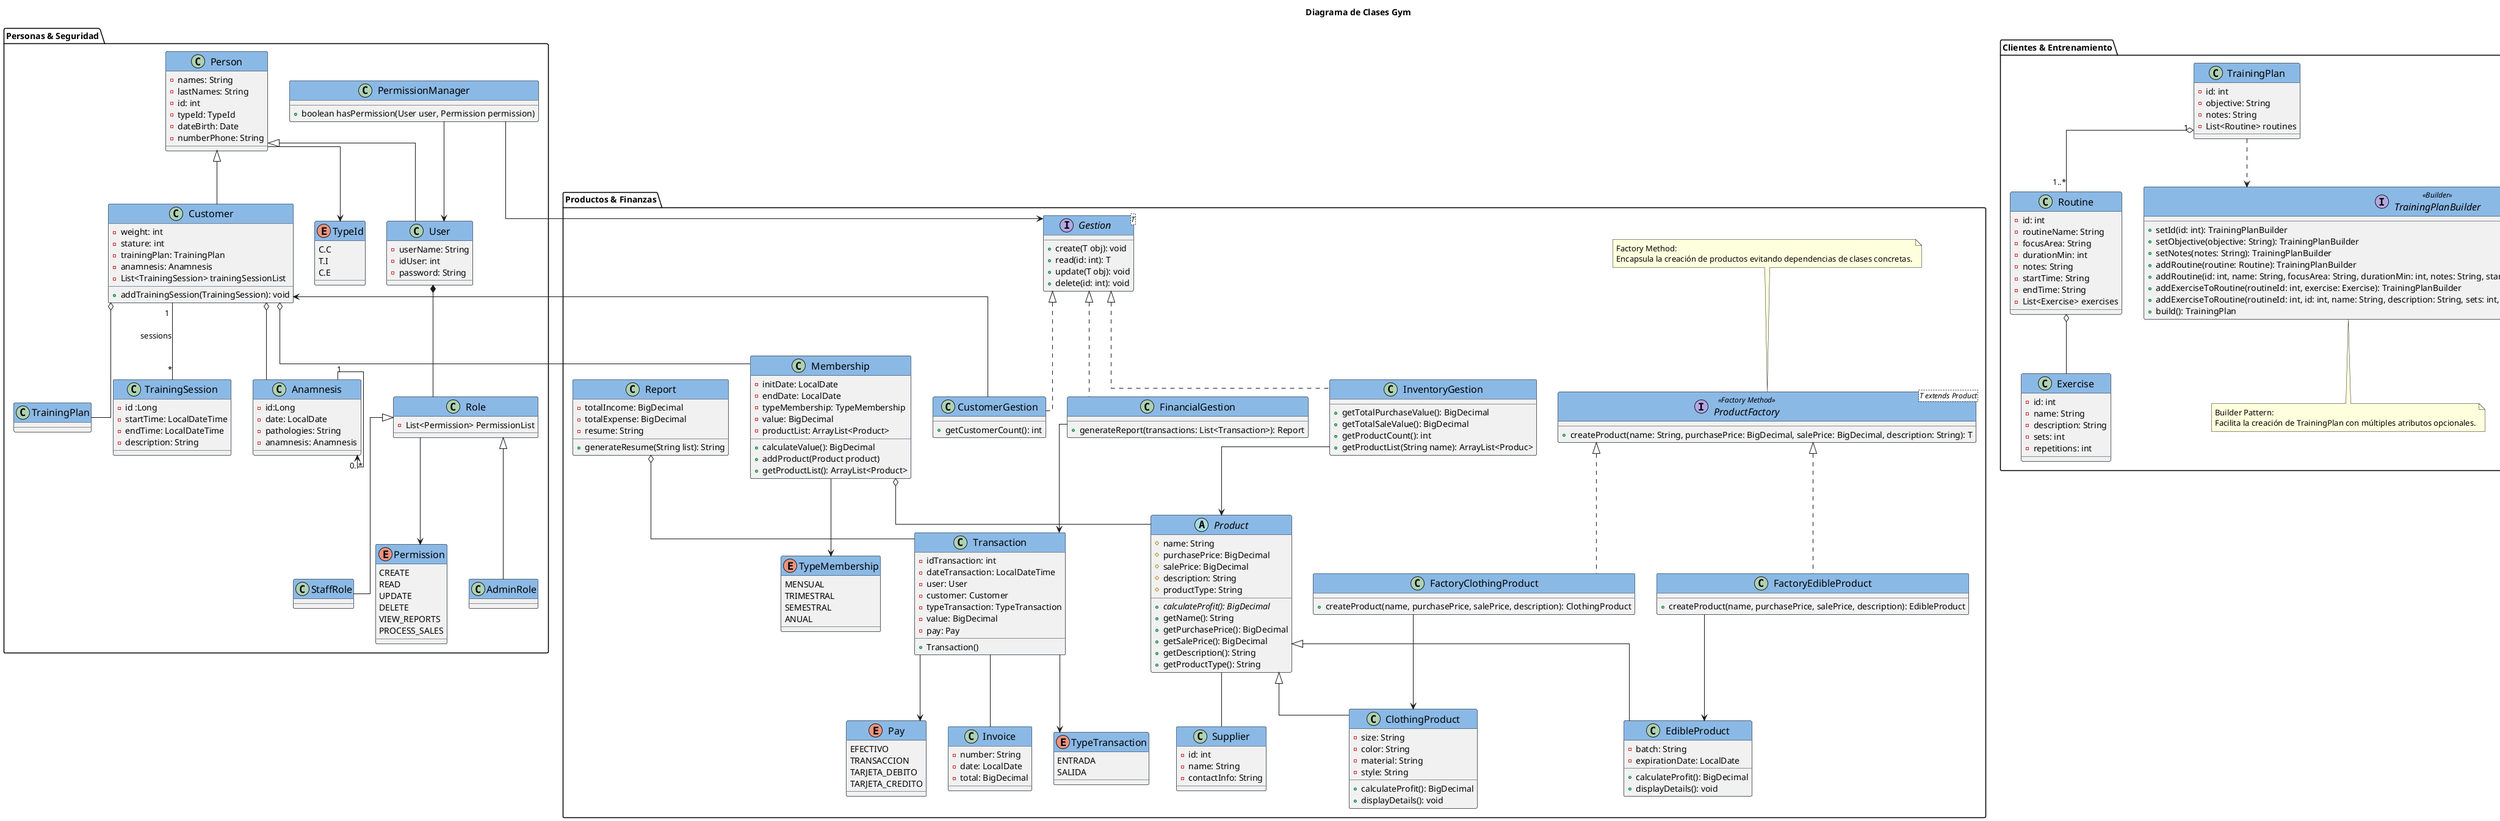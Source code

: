 @startuml Diagrama 
title Diagrama de Clases Gym

' ------ PAQUETE: Personas & Seguridad ----------
package "Personas & Seguridad" {
  class Person{
    - names: String
    - lastNames: String
    - id: int
    - typeId: TypeId
    - dateBirth: Date
    - numberPhone: String
  }

  enum TypeId{
    C.C
    T.I
    C.E
  }

  class Customer{
    - weight: int
    - stature: int
    - trainingPlan: TrainingPlan
    - anamnesis: Anamnesis
    - List<TrainingSession> trainingSessionList
    + addTrainingSession(TrainingSession): void
  }

  class User{
    - userName: String
    - idUser: int
    - password: String
  }

  class AdminRole{
  }

  class StaffRole{
  }

  class PermissionManager  {
    +boolean hasPermission(User user, Permission permission)
  }

  enum Permission {
    CREATE
    READ
    UPDATE
    DELETE
    VIEW_REPORTS
    PROCESS_SALES
  }
  
  class Role{
    -List<Permission> PermissionList
  }
  
  class TrainingSession{
    - id :Long
    - startTime: LocalDateTime
    - endTime: LocalDateTime
    - description: String
  }

  class Anamnesis{
    -id:Long
    -date: LocalDate
    -pathologies: String
    -anamnesis: Anamnesis
  }

  ' --- Relaciones del paquete ---
  Person <|-- User
  Person <|-- Customer
  Person --> TypeId
  Role --> Permission
  PermissionManager --> User
  Customer o-- TrainingPlan
  Customer "1" -- "*" TrainingSession : sessions
  Customer o-- Anamnesis
  Anamnesis "1"--> "0..*"Anamnesis
  User *-- Role
  Role <|-- AdminRole
  Role <|-- StaffRole
}

' ------ PAQUETE: Clientes & Entrenamiento ----------

package "Clientes & Entrenamiento" {
  class TrainingPlan {
    - id: int
    - objective: String
    - notes: String
    -List<Routine> routines
  }

  class Routine {
    - id: int
    - routineName: String
    - focusArea: String
    - durationMin: int
    - notes: String
    - startTime: String
    - endTime: String
    -List<Exercise> exercises 
  }

  class Exercise {
    - id: int
    - name: String
    - description: String
    - sets: int
    - repetitions: int
  }

  interface IBuilder {
    +build(): TrainingPlan
  }

  interface TrainingPlanBuilder <<Builder>> {
    +setId(id: int): TrainingPlanBuilder
    +setObjective(objective: String): TrainingPlanBuilder
    +setNotes(notes: String): TrainingPlanBuilder
    +addRoutine(routine: Routine): TrainingPlanBuilder
    +addRoutine(id: int, name: String, focusArea: String, durationMin: int, notes: String, startTime: String, endTime: String): TrainingPlanBuilder
    +addExerciseToRoutine(routineId: int, exercise: Exercise): TrainingPlanBuilder
    +addExerciseToRoutine(routineId: int, id: int, name: String, description: String, sets: int, repetitions: int): TrainingPlanBuilder
    +build(): TrainingPlan
  }

  note bottom of TrainingPlanBuilder
    Builder Pattern:
    Facilita la creación de TrainingPlan con múltiples atributos opcionales.
  end note

  ' Relaciones
  TrainingPlan "1" o-- "1..*" Routine
  Routine o-- Exercise
  TrainingPlan ..> TrainingPlanBuilder
  TrainingPlanBuilder --|> IBuilder
}

' ------ PAQUETE: Productos & Finanzas ----------
package "Productos & Finanzas" {
  abstract class Product{
    # name: String
    # purchasePrice: BigDecimal
    # salePrice: BigDecimal
    # description: String
    # productType: String  
    + {abstract} calculateProfit(): BigDecimal
    + getName(): String
    + getPurchasePrice(): BigDecimal
    + getSalePrice(): BigDecimal
    + getDescription(): String
    + getProductType(): String  
  }

  interface ProductFactory<T extends Product> <<Factory Method>> {
    + createProduct(name: String, purchasePrice: BigDecimal, salePrice: BigDecimal, description: String): T
  }

  note top of ProductFactory
    Factory Method:
    Encapsula la creación de productos evitando dependencias de clases concretas.
  end note

  class FactoryEdibleProduct implements ProductFactory {
    + createProduct(name, purchasePrice, salePrice, description): EdibleProduct
  }

  class EdibleProduct{
    - batch: String
    - expirationDate: LocalDate
    + calculateProfit(): BigDecimal
    + displayDetails(): void
  }

  class Supplier {
  - id: int
  - name: String
  - contactInfo: String
}

class Invoice {
  - number: String
  - date: LocalDate
  - total: BigDecimal
}

  class FactoryClothingProduct implements ProductFactory {
    + createProduct(name, purchasePrice, salePrice, description): ClothingProduct
  }

  class ClothingProduct{
    - size: String
    - color: String
    - material: String
    - style: String
    + calculateProfit(): BigDecimal
    + displayDetails(): void
  }

  ' class FactoryMembership implements ProductFactory {
  '   + createProduct(name, purchasePrice, salePrice, description): Membership
  ' }

  class Membership{
    - initDate: LocalDate
    - endDate: LocalDate
    - typeMembership: TypeMembership
    - value: BigDecimal
    - productList: ArrayList<Product>
    + calculateValue(): BigDecimal
    + addProduct(Product product)
    +getProductList(): ArrayList<Product>
  }

  enum TypeMembership{
    MENSUAL
    TRIMESTRAL 
    SEMESTRAL
    ANUAL
  }

  interface Gestion<T> {
    + create(T obj): void
    + read(id: int): T
    + update(T obj): void
    + delete(id: int): void
  }

  class InventoryGestion {
    + getTotalPurchaseValue(): BigDecimal
    + getTotalSaleValue(): BigDecimal
    + getProductCount(): int
    +getProductList(String name): ArrayList<Produc>
  }

  class CustomerGestion {
    + getCustomerCount(): int
  }

  class FinancialGestion {
    + generateReport(transactions: List<Transaction>): Report
  }

  class Transaction {
    - idTransaction: int
    - dateTransaction: LocalDateTime
    - user: User
    - customer: Customer
    - typeTransaction: TypeTransaction
    - value: BigDecimal
    - pay: Pay
    + Transaction()

  }

  enum TypeTransaction { 
    ENTRADA
    SALIDA 
  }

  enum Pay { 
    EFECTIVO
    TRANSACCION
    TARJETA_DEBITO
    TARJETA_CREDITO
  }

  class Report {
    - totalIncome: BigDecimal
    - totalExpense: BigDecimal
    - resume: String
    + generateResume(String list): String
  }

  ' --- Relaciones del paquete ---
  Product <|-- EdibleProduct
  Product <|-- ClothingProduct
  Customer o-- Membership
  Membership o-- Product
  FactoryEdibleProduct --> EdibleProduct
  FactoryClothingProduct --> ClothingProduct
  ' FactoryMembership --> Membership
  Report o-- Transaction
  Gestion <|.. InventoryGestion
  Gestion <|.. CustomerGestion
  Gestion <|.. FinancialGestion
  Transaction --> TypeTransaction
  Transaction --> Pay
  InventoryGestion --> Product
  CustomerGestion --> Customer
  FinancialGestion --> Transaction
  Membership --> TypeMembership
  PermissionManager --> Gestion
  Product  -- Supplier
 Transaction  --  Invoice 
'  TO DO AGREGAR DUPLIER A PRODUCT Y LO MISMO CON ONVOICE
 
}

' ------ RELACIONES GLOBALES/CRUZADAS ----------
' (Se mantienen fuera de paquetes específicos)
skinparam classAttributeIconSize 8
skinparam classFontSize 16
skinparam classFontName "Arial"
skinparam classBorderColor #212837
skinparam classHeaderFontColor #FFFFFF
skinparam classHeaderBackgroundColor #8BB9E6
skinparam classArrowColor #6E95C2
skinparam linetype ortho

@enduml